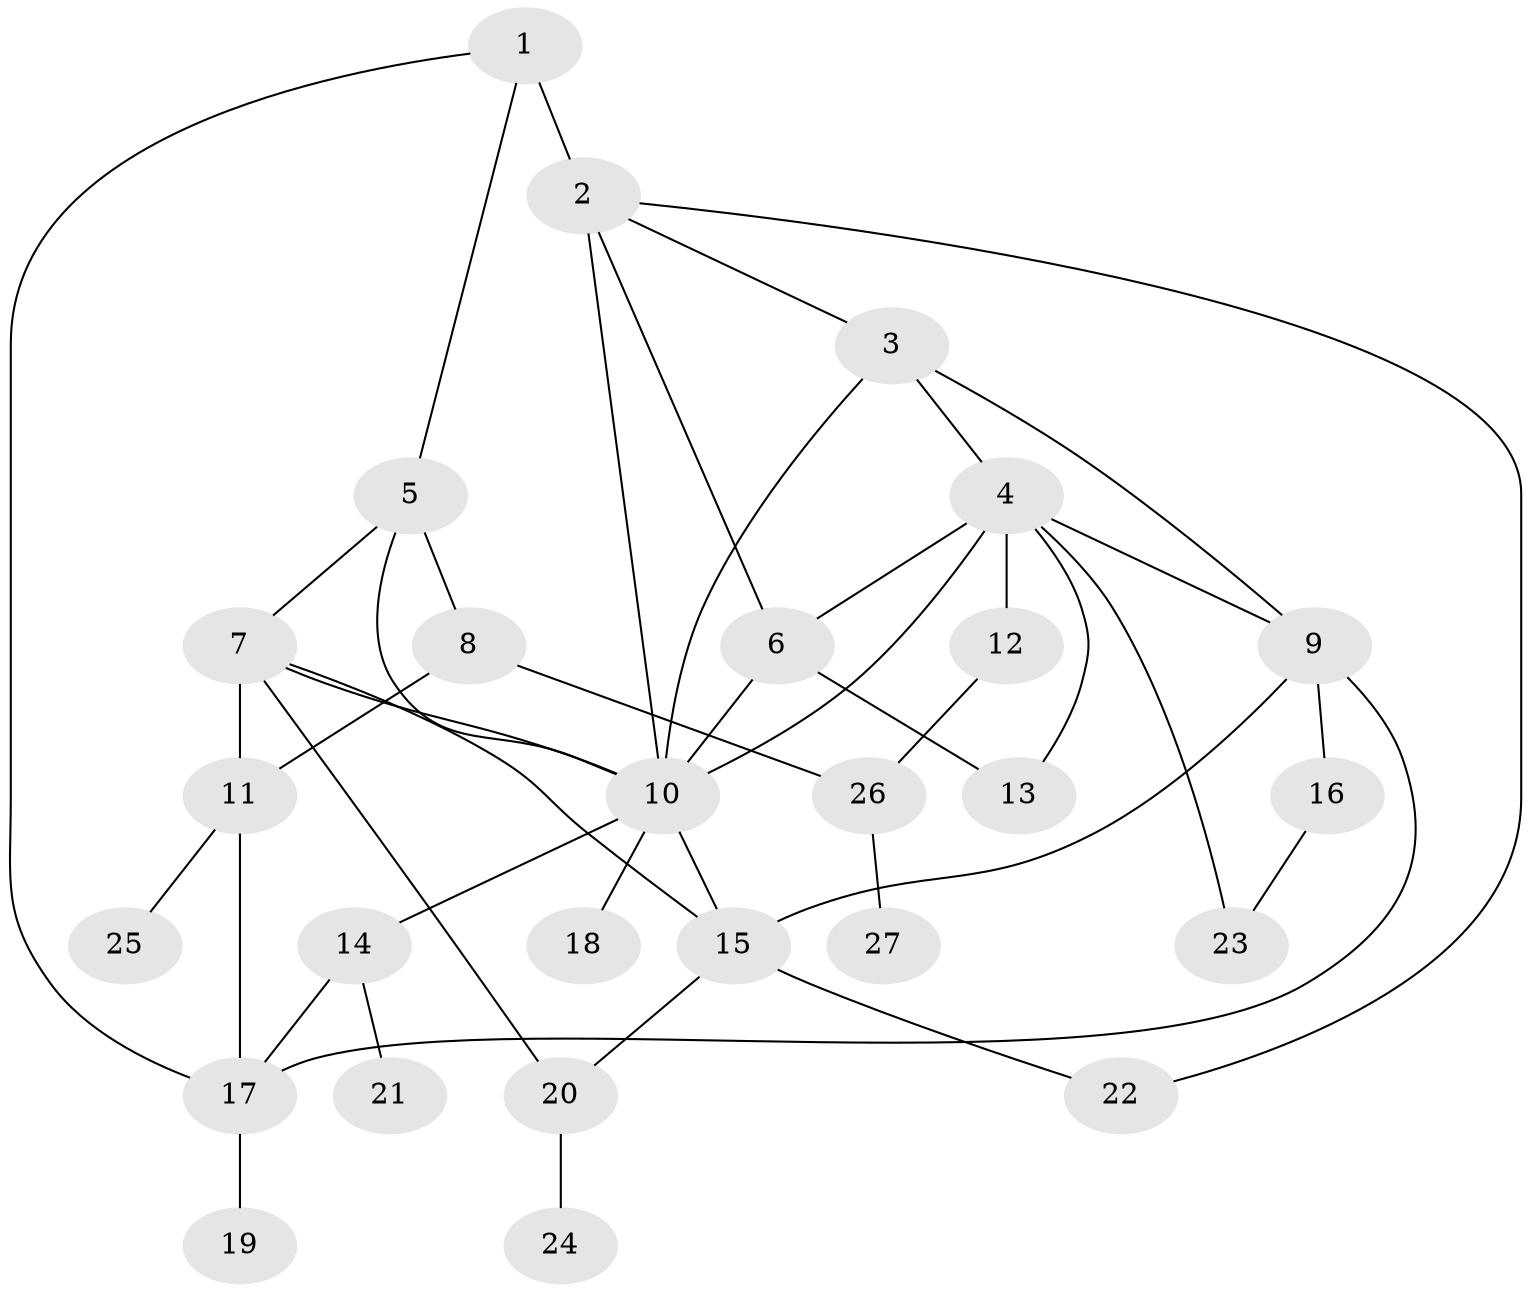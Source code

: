 // original degree distribution, {5: 0.1111111111111111, 4: 0.14814814814814814, 3: 0.2222222222222222, 6: 0.018518518518518517, 7: 0.018518518518518517, 2: 0.24074074074074073, 1: 0.24074074074074073}
// Generated by graph-tools (version 1.1) at 2025/34/03/09/25 02:34:19]
// undirected, 27 vertices, 44 edges
graph export_dot {
graph [start="1"]
  node [color=gray90,style=filled];
  1;
  2;
  3;
  4;
  5;
  6;
  7;
  8;
  9;
  10;
  11;
  12;
  13;
  14;
  15;
  16;
  17;
  18;
  19;
  20;
  21;
  22;
  23;
  24;
  25;
  26;
  27;
  1 -- 2 [weight=2.0];
  1 -- 5 [weight=1.0];
  1 -- 17 [weight=1.0];
  2 -- 3 [weight=1.0];
  2 -- 6 [weight=1.0];
  2 -- 10 [weight=2.0];
  2 -- 22 [weight=1.0];
  3 -- 4 [weight=1.0];
  3 -- 9 [weight=1.0];
  3 -- 10 [weight=1.0];
  4 -- 6 [weight=1.0];
  4 -- 9 [weight=1.0];
  4 -- 10 [weight=1.0];
  4 -- 12 [weight=1.0];
  4 -- 13 [weight=1.0];
  4 -- 23 [weight=1.0];
  5 -- 7 [weight=1.0];
  5 -- 8 [weight=1.0];
  5 -- 10 [weight=1.0];
  6 -- 10 [weight=1.0];
  6 -- 13 [weight=1.0];
  7 -- 10 [weight=1.0];
  7 -- 11 [weight=2.0];
  7 -- 15 [weight=1.0];
  7 -- 20 [weight=1.0];
  8 -- 11 [weight=1.0];
  8 -- 26 [weight=1.0];
  9 -- 15 [weight=1.0];
  9 -- 16 [weight=1.0];
  9 -- 17 [weight=1.0];
  10 -- 14 [weight=1.0];
  10 -- 15 [weight=1.0];
  10 -- 18 [weight=1.0];
  11 -- 17 [weight=1.0];
  11 -- 25 [weight=1.0];
  12 -- 26 [weight=1.0];
  14 -- 17 [weight=1.0];
  14 -- 21 [weight=1.0];
  15 -- 20 [weight=1.0];
  15 -- 22 [weight=1.0];
  16 -- 23 [weight=1.0];
  17 -- 19 [weight=1.0];
  20 -- 24 [weight=1.0];
  26 -- 27 [weight=1.0];
}
